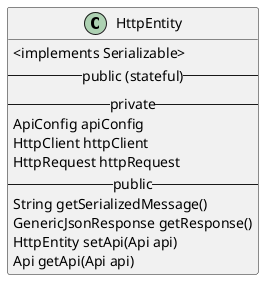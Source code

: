 @startuml
class HttpEntity  {
    <implements Serializable>
  -- public (stateful) --
  -- private --
  ApiConfig apiConfig
  HttpClient httpClient
  HttpRequest httpRequest
  -- public --
  String getSerializedMessage()
  GenericJsonResponse getResponse()
  HttpEntity setApi(Api api)
  Api getApi(Api api)
}
@enduml

